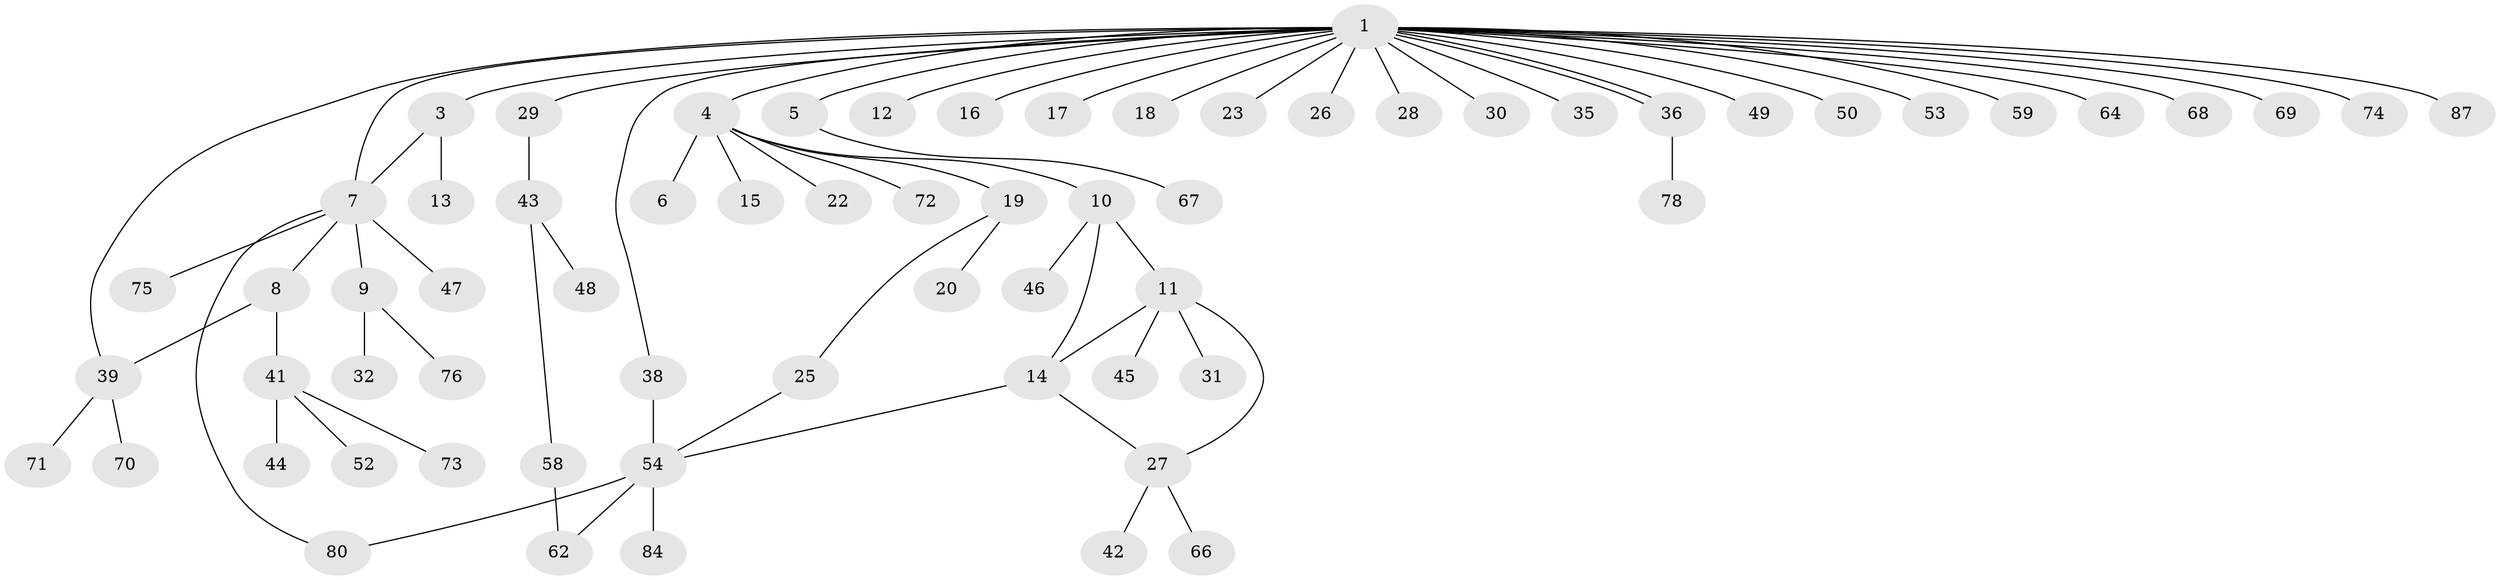 // original degree distribution, {28: 0.011494252873563218, 2: 0.20689655172413793, 4: 0.06896551724137931, 8: 0.022988505747126436, 1: 0.5862068965517241, 3: 0.034482758620689655, 5: 0.06896551724137931}
// Generated by graph-tools (version 1.1) at 2025/11/02/27/25 16:11:13]
// undirected, 65 vertices, 73 edges
graph export_dot {
graph [start="1"]
  node [color=gray90,style=filled];
  1 [super="+2"];
  3 [super="+77"];
  4 [super="+37"];
  5;
  6;
  7 [super="+51"];
  8 [super="+86"];
  9 [super="+24"];
  10 [super="+33"];
  11 [super="+57"];
  12;
  13;
  14 [super="+21"];
  15;
  16 [super="+82"];
  17;
  18;
  19 [super="+40"];
  20;
  22;
  23;
  25;
  26 [super="+56"];
  27 [super="+34"];
  28 [super="+79"];
  29;
  30;
  31;
  32;
  35;
  36 [super="+83"];
  38 [super="+65"];
  39 [super="+60"];
  41 [super="+61"];
  42;
  43 [super="+63"];
  44;
  45;
  46;
  47;
  48;
  49;
  50;
  52;
  53;
  54 [super="+55"];
  58;
  59;
  62 [super="+81"];
  64;
  66;
  67 [super="+85"];
  68;
  69;
  70;
  71;
  72;
  73;
  74;
  75;
  76;
  78;
  80;
  84;
  87;
  1 -- 3;
  1 -- 4;
  1 -- 5;
  1 -- 7;
  1 -- 12;
  1 -- 16;
  1 -- 17;
  1 -- 18;
  1 -- 23;
  1 -- 26 [weight=2];
  1 -- 28;
  1 -- 29;
  1 -- 30;
  1 -- 35;
  1 -- 36;
  1 -- 36;
  1 -- 38;
  1 -- 39;
  1 -- 49;
  1 -- 50;
  1 -- 53;
  1 -- 59;
  1 -- 64;
  1 -- 68;
  1 -- 69;
  1 -- 87;
  1 -- 74;
  3 -- 7;
  3 -- 13;
  4 -- 6;
  4 -- 10;
  4 -- 15;
  4 -- 19;
  4 -- 22;
  4 -- 72;
  5 -- 67;
  7 -- 8;
  7 -- 9;
  7 -- 47;
  7 -- 75;
  7 -- 80;
  8 -- 41;
  8 -- 39;
  9 -- 32;
  9 -- 76;
  10 -- 11;
  10 -- 14;
  10 -- 46;
  11 -- 27;
  11 -- 31;
  11 -- 45;
  11 -- 14;
  14 -- 54;
  14 -- 27;
  19 -- 20;
  19 -- 25;
  25 -- 54;
  27 -- 42;
  27 -- 66;
  29 -- 43;
  36 -- 78;
  38 -- 54;
  39 -- 70;
  39 -- 71;
  41 -- 44;
  41 -- 52;
  41 -- 73;
  43 -- 48;
  43 -- 58;
  54 -- 80;
  54 -- 62;
  54 -- 84;
  58 -- 62;
}
